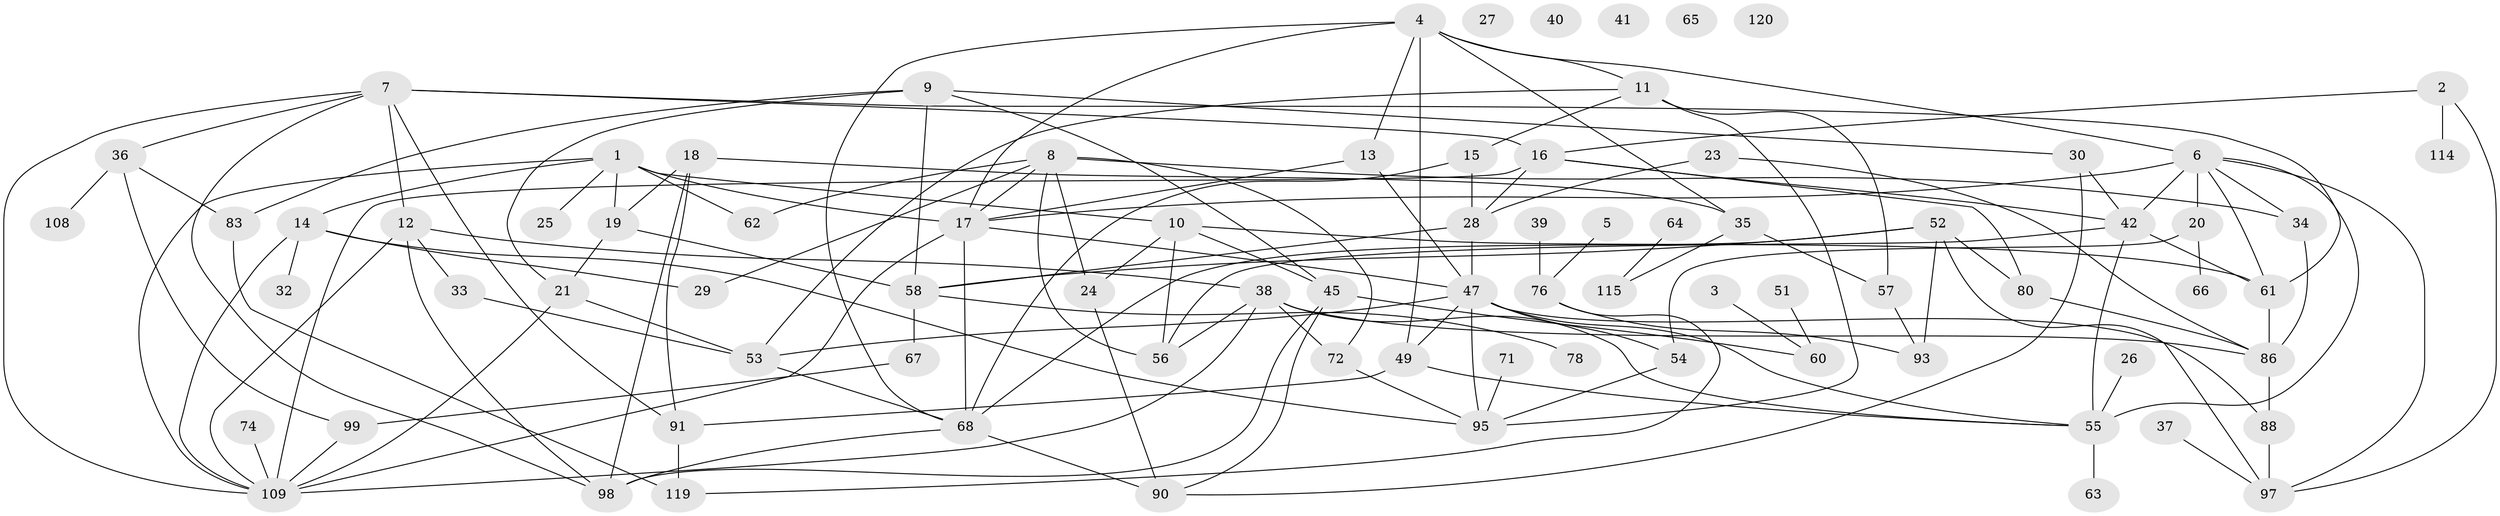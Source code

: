 // Generated by graph-tools (version 1.1) at 2025/23/03/03/25 07:23:25]
// undirected, 82 vertices, 146 edges
graph export_dot {
graph [start="1"]
  node [color=gray90,style=filled];
  1 [super="+50"];
  2 [super="+94"];
  3;
  4 [super="+79"];
  5;
  6 [super="+89"];
  7 [super="+46"];
  8 [super="+117"];
  9 [super="+118"];
  10 [super="+106"];
  11 [super="+84"];
  12 [super="+31"];
  13 [super="+101"];
  14 [super="+48"];
  15;
  16 [super="+73"];
  17 [super="+44"];
  18 [super="+22"];
  19;
  20 [super="+69"];
  21 [super="+116"];
  23;
  24;
  25;
  26;
  27;
  28 [super="+100"];
  29;
  30;
  32 [super="+43"];
  33 [super="+82"];
  34;
  35 [super="+112"];
  36 [super="+104"];
  37;
  38 [super="+110"];
  39;
  40;
  41;
  42 [super="+85"];
  45 [super="+92"];
  47 [super="+75"];
  49;
  51;
  52 [super="+59"];
  53;
  54;
  55 [super="+70"];
  56;
  57;
  58 [super="+81"];
  60;
  61 [super="+96"];
  62;
  63;
  64;
  65;
  66;
  67;
  68 [super="+105"];
  71;
  72;
  74;
  76 [super="+77"];
  78;
  80;
  83;
  86 [super="+87"];
  88;
  90;
  91 [super="+102"];
  93;
  95 [super="+107"];
  97 [super="+103"];
  98 [super="+113"];
  99;
  108;
  109 [super="+111"];
  114;
  115;
  119;
  120;
  1 -- 19;
  1 -- 25;
  1 -- 109;
  1 -- 17 [weight=2];
  1 -- 10;
  1 -- 62;
  1 -- 14;
  2 -- 97;
  2 -- 16;
  2 -- 114;
  3 -- 60;
  4 -- 49;
  4 -- 17;
  4 -- 68;
  4 -- 11;
  4 -- 6;
  4 -- 35;
  4 -- 13;
  5 -- 76;
  6 -- 34;
  6 -- 42 [weight=2];
  6 -- 17;
  6 -- 20;
  6 -- 55;
  6 -- 97;
  6 -- 61;
  7 -- 16;
  7 -- 109;
  7 -- 12;
  7 -- 36;
  7 -- 98;
  7 -- 91;
  7 -- 61;
  8 -- 34;
  8 -- 56;
  8 -- 17;
  8 -- 24;
  8 -- 72;
  8 -- 29;
  8 -- 62;
  9 -- 30;
  9 -- 83;
  9 -- 58;
  9 -- 21;
  9 -- 45;
  10 -- 24;
  10 -- 56;
  10 -- 45;
  10 -- 61;
  11 -- 15;
  11 -- 53;
  11 -- 57;
  11 -- 95;
  12 -- 38;
  12 -- 98;
  12 -- 109;
  12 -- 33;
  13 -- 17;
  13 -- 47;
  14 -- 32;
  14 -- 109;
  14 -- 29;
  14 -- 95;
  15 -- 28;
  15 -- 68;
  16 -- 28;
  16 -- 42;
  16 -- 80;
  16 -- 109;
  17 -- 109;
  17 -- 47;
  17 -- 68;
  18 -- 98;
  18 -- 91;
  18 -- 19;
  18 -- 35;
  19 -- 21;
  19 -- 58;
  20 -- 54;
  20 -- 66;
  21 -- 53;
  21 -- 109;
  23 -- 28;
  23 -- 86;
  24 -- 90;
  26 -- 55;
  28 -- 58;
  28 -- 47;
  30 -- 90;
  30 -- 42;
  33 -- 53;
  34 -- 86;
  35 -- 115;
  35 -- 57;
  36 -- 83;
  36 -- 99;
  36 -- 108;
  37 -- 97;
  38 -- 56;
  38 -- 72;
  38 -- 86;
  38 -- 109;
  38 -- 55;
  39 -- 76;
  42 -- 56;
  42 -- 55;
  42 -- 61;
  45 -- 90;
  45 -- 98;
  45 -- 60;
  47 -- 88;
  47 -- 95;
  47 -- 49;
  47 -- 53;
  47 -- 54;
  47 -- 55;
  49 -- 55;
  49 -- 91;
  51 -- 60;
  52 -- 68;
  52 -- 93;
  52 -- 97;
  52 -- 80;
  52 -- 58;
  53 -- 68;
  54 -- 95;
  55 -- 63;
  57 -- 93;
  58 -- 67;
  58 -- 78;
  61 -- 86;
  64 -- 115;
  67 -- 99;
  68 -- 98;
  68 -- 90;
  71 -- 95;
  72 -- 95;
  74 -- 109;
  76 -- 119;
  76 -- 93;
  80 -- 86;
  83 -- 119;
  86 -- 88;
  88 -- 97;
  91 -- 119;
  99 -- 109;
}
